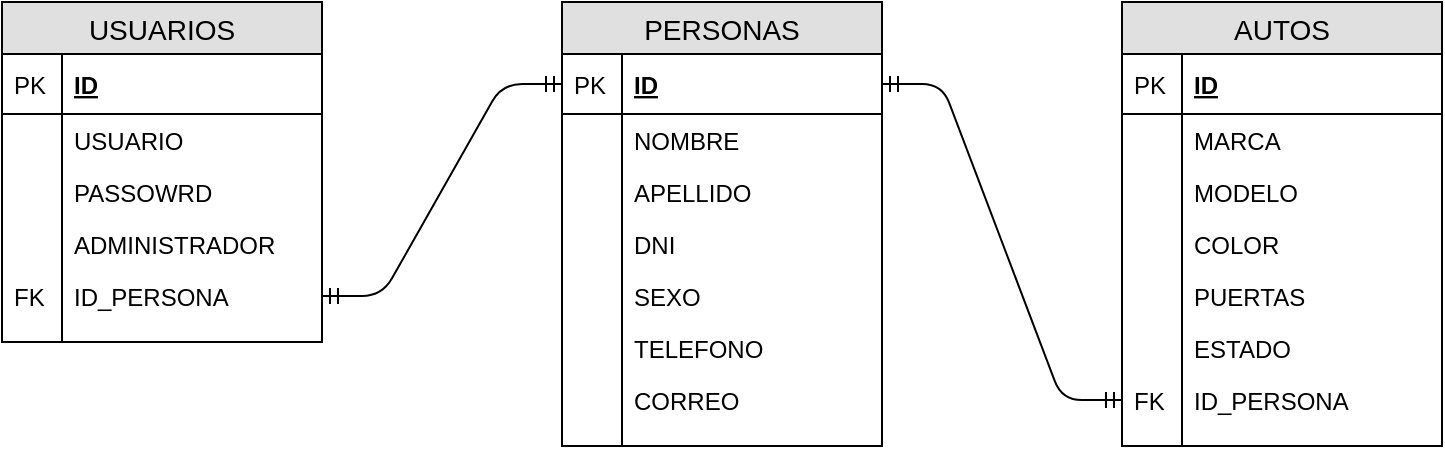 <mxfile version="12.1.5" type="device" pages="1"><diagram id="52CsqTG8Vrm4MDr96O5A" name="Page-1"><mxGraphModel dx="786" dy="421" grid="1" gridSize="10" guides="1" tooltips="1" connect="1" arrows="1" fold="1" page="1" pageScale="1" pageWidth="827" pageHeight="1169" math="0" shadow="0"><root><mxCell id="0"/><mxCell id="1" parent="0"/><mxCell id="v0djbF6AKImUdEYyFS6i-1" value="USUARIOS" style="swimlane;fontStyle=0;childLayout=stackLayout;horizontal=1;startSize=26;fillColor=#e0e0e0;horizontalStack=0;resizeParent=1;resizeParentMax=0;resizeLast=0;collapsible=1;marginBottom=0;swimlaneFillColor=#ffffff;align=center;fontSize=14;" vertex="1" parent="1"><mxGeometry x="40" y="40" width="160" height="170" as="geometry"/></mxCell><mxCell id="v0djbF6AKImUdEYyFS6i-2" value="ID" style="shape=partialRectangle;top=0;left=0;right=0;bottom=1;align=left;verticalAlign=middle;fillColor=none;spacingLeft=34;spacingRight=4;overflow=hidden;rotatable=0;points=[[0,0.5],[1,0.5]];portConstraint=eastwest;dropTarget=0;fontStyle=5;fontSize=12;" vertex="1" parent="v0djbF6AKImUdEYyFS6i-1"><mxGeometry y="26" width="160" height="30" as="geometry"/></mxCell><mxCell id="v0djbF6AKImUdEYyFS6i-3" value="PK" style="shape=partialRectangle;top=0;left=0;bottom=0;fillColor=none;align=left;verticalAlign=middle;spacingLeft=4;spacingRight=4;overflow=hidden;rotatable=0;points=[];portConstraint=eastwest;part=1;fontSize=12;" vertex="1" connectable="0" parent="v0djbF6AKImUdEYyFS6i-2"><mxGeometry width="30" height="30" as="geometry"/></mxCell><mxCell id="v0djbF6AKImUdEYyFS6i-4" value="USUARIO" style="shape=partialRectangle;top=0;left=0;right=0;bottom=0;align=left;verticalAlign=top;fillColor=none;spacingLeft=34;spacingRight=4;overflow=hidden;rotatable=0;points=[[0,0.5],[1,0.5]];portConstraint=eastwest;dropTarget=0;fontSize=12;" vertex="1" parent="v0djbF6AKImUdEYyFS6i-1"><mxGeometry y="56" width="160" height="26" as="geometry"/></mxCell><mxCell id="v0djbF6AKImUdEYyFS6i-5" value="" style="shape=partialRectangle;top=0;left=0;bottom=0;fillColor=none;align=left;verticalAlign=top;spacingLeft=4;spacingRight=4;overflow=hidden;rotatable=0;points=[];portConstraint=eastwest;part=1;fontSize=12;" vertex="1" connectable="0" parent="v0djbF6AKImUdEYyFS6i-4"><mxGeometry width="30" height="26" as="geometry"/></mxCell><mxCell id="v0djbF6AKImUdEYyFS6i-6" value="PASSOWRD" style="shape=partialRectangle;top=0;left=0;right=0;bottom=0;align=left;verticalAlign=top;fillColor=none;spacingLeft=34;spacingRight=4;overflow=hidden;rotatable=0;points=[[0,0.5],[1,0.5]];portConstraint=eastwest;dropTarget=0;fontSize=12;" vertex="1" parent="v0djbF6AKImUdEYyFS6i-1"><mxGeometry y="82" width="160" height="26" as="geometry"/></mxCell><mxCell id="v0djbF6AKImUdEYyFS6i-7" value="" style="shape=partialRectangle;top=0;left=0;bottom=0;fillColor=none;align=left;verticalAlign=top;spacingLeft=4;spacingRight=4;overflow=hidden;rotatable=0;points=[];portConstraint=eastwest;part=1;fontSize=12;" vertex="1" connectable="0" parent="v0djbF6AKImUdEYyFS6i-6"><mxGeometry width="30" height="26" as="geometry"/></mxCell><mxCell id="v0djbF6AKImUdEYyFS6i-8" value="ADMINISTRADOR" style="shape=partialRectangle;top=0;left=0;right=0;bottom=0;align=left;verticalAlign=top;fillColor=none;spacingLeft=34;spacingRight=4;overflow=hidden;rotatable=0;points=[[0,0.5],[1,0.5]];portConstraint=eastwest;dropTarget=0;fontSize=12;" vertex="1" parent="v0djbF6AKImUdEYyFS6i-1"><mxGeometry y="108" width="160" height="26" as="geometry"/></mxCell><mxCell id="v0djbF6AKImUdEYyFS6i-9" value="" style="shape=partialRectangle;top=0;left=0;bottom=0;fillColor=none;align=left;verticalAlign=top;spacingLeft=4;spacingRight=4;overflow=hidden;rotatable=0;points=[];portConstraint=eastwest;part=1;fontSize=12;" vertex="1" connectable="0" parent="v0djbF6AKImUdEYyFS6i-8"><mxGeometry width="30" height="26" as="geometry"/></mxCell><mxCell id="v0djbF6AKImUdEYyFS6i-25" value="ID_PERSONA" style="shape=partialRectangle;top=0;left=0;right=0;bottom=0;align=left;verticalAlign=top;fillColor=none;spacingLeft=34;spacingRight=4;overflow=hidden;rotatable=0;points=[[0,0.5],[1,0.5]];portConstraint=eastwest;dropTarget=0;fontSize=12;" vertex="1" parent="v0djbF6AKImUdEYyFS6i-1"><mxGeometry y="134" width="160" height="26" as="geometry"/></mxCell><mxCell id="v0djbF6AKImUdEYyFS6i-26" value="FK" style="shape=partialRectangle;top=0;left=0;bottom=0;fillColor=none;align=left;verticalAlign=top;spacingLeft=4;spacingRight=4;overflow=hidden;rotatable=0;points=[];portConstraint=eastwest;part=1;fontSize=12;" vertex="1" connectable="0" parent="v0djbF6AKImUdEYyFS6i-25"><mxGeometry width="30" height="26" as="geometry"/></mxCell><mxCell id="v0djbF6AKImUdEYyFS6i-10" value="" style="shape=partialRectangle;top=0;left=0;right=0;bottom=0;align=left;verticalAlign=top;fillColor=none;spacingLeft=34;spacingRight=4;overflow=hidden;rotatable=0;points=[[0,0.5],[1,0.5]];portConstraint=eastwest;dropTarget=0;fontSize=12;" vertex="1" parent="v0djbF6AKImUdEYyFS6i-1"><mxGeometry y="160" width="160" height="10" as="geometry"/></mxCell><mxCell id="v0djbF6AKImUdEYyFS6i-11" value="" style="shape=partialRectangle;top=0;left=0;bottom=0;fillColor=none;align=left;verticalAlign=top;spacingLeft=4;spacingRight=4;overflow=hidden;rotatable=0;points=[];portConstraint=eastwest;part=1;fontSize=12;" vertex="1" connectable="0" parent="v0djbF6AKImUdEYyFS6i-10"><mxGeometry width="30" height="10" as="geometry"/></mxCell><mxCell id="v0djbF6AKImUdEYyFS6i-12" value="PERSONAS" style="swimlane;fontStyle=0;childLayout=stackLayout;horizontal=1;startSize=26;fillColor=#e0e0e0;horizontalStack=0;resizeParent=1;resizeParentMax=0;resizeLast=0;collapsible=1;marginBottom=0;swimlaneFillColor=#ffffff;align=center;fontSize=14;" vertex="1" parent="1"><mxGeometry x="320" y="40" width="160" height="222" as="geometry"/></mxCell><mxCell id="v0djbF6AKImUdEYyFS6i-13" value="ID" style="shape=partialRectangle;top=0;left=0;right=0;bottom=1;align=left;verticalAlign=middle;fillColor=none;spacingLeft=34;spacingRight=4;overflow=hidden;rotatable=0;points=[[0,0.5],[1,0.5]];portConstraint=eastwest;dropTarget=0;fontStyle=5;fontSize=12;" vertex="1" parent="v0djbF6AKImUdEYyFS6i-12"><mxGeometry y="26" width="160" height="30" as="geometry"/></mxCell><mxCell id="v0djbF6AKImUdEYyFS6i-14" value="PK" style="shape=partialRectangle;top=0;left=0;bottom=0;fillColor=none;align=left;verticalAlign=middle;spacingLeft=4;spacingRight=4;overflow=hidden;rotatable=0;points=[];portConstraint=eastwest;part=1;fontSize=12;" vertex="1" connectable="0" parent="v0djbF6AKImUdEYyFS6i-13"><mxGeometry width="30" height="30" as="geometry"/></mxCell><mxCell id="v0djbF6AKImUdEYyFS6i-15" value="NOMBRE" style="shape=partialRectangle;top=0;left=0;right=0;bottom=0;align=left;verticalAlign=top;fillColor=none;spacingLeft=34;spacingRight=4;overflow=hidden;rotatable=0;points=[[0,0.5],[1,0.5]];portConstraint=eastwest;dropTarget=0;fontSize=12;" vertex="1" parent="v0djbF6AKImUdEYyFS6i-12"><mxGeometry y="56" width="160" height="26" as="geometry"/></mxCell><mxCell id="v0djbF6AKImUdEYyFS6i-16" value="" style="shape=partialRectangle;top=0;left=0;bottom=0;fillColor=none;align=left;verticalAlign=top;spacingLeft=4;spacingRight=4;overflow=hidden;rotatable=0;points=[];portConstraint=eastwest;part=1;fontSize=12;" vertex="1" connectable="0" parent="v0djbF6AKImUdEYyFS6i-15"><mxGeometry width="30" height="26" as="geometry"/></mxCell><mxCell id="v0djbF6AKImUdEYyFS6i-17" value="APELLIDO" style="shape=partialRectangle;top=0;left=0;right=0;bottom=0;align=left;verticalAlign=top;fillColor=none;spacingLeft=34;spacingRight=4;overflow=hidden;rotatable=0;points=[[0,0.5],[1,0.5]];portConstraint=eastwest;dropTarget=0;fontSize=12;" vertex="1" parent="v0djbF6AKImUdEYyFS6i-12"><mxGeometry y="82" width="160" height="26" as="geometry"/></mxCell><mxCell id="v0djbF6AKImUdEYyFS6i-18" value="" style="shape=partialRectangle;top=0;left=0;bottom=0;fillColor=none;align=left;verticalAlign=top;spacingLeft=4;spacingRight=4;overflow=hidden;rotatable=0;points=[];portConstraint=eastwest;part=1;fontSize=12;" vertex="1" connectable="0" parent="v0djbF6AKImUdEYyFS6i-17"><mxGeometry width="30" height="26" as="geometry"/></mxCell><mxCell id="v0djbF6AKImUdEYyFS6i-19" value="DNI" style="shape=partialRectangle;top=0;left=0;right=0;bottom=0;align=left;verticalAlign=top;fillColor=none;spacingLeft=34;spacingRight=4;overflow=hidden;rotatable=0;points=[[0,0.5],[1,0.5]];portConstraint=eastwest;dropTarget=0;fontSize=12;" vertex="1" parent="v0djbF6AKImUdEYyFS6i-12"><mxGeometry y="108" width="160" height="26" as="geometry"/></mxCell><mxCell id="v0djbF6AKImUdEYyFS6i-20" value="" style="shape=partialRectangle;top=0;left=0;bottom=0;fillColor=none;align=left;verticalAlign=top;spacingLeft=4;spacingRight=4;overflow=hidden;rotatable=0;points=[];portConstraint=eastwest;part=1;fontSize=12;" vertex="1" connectable="0" parent="v0djbF6AKImUdEYyFS6i-19"><mxGeometry width="30" height="26" as="geometry"/></mxCell><mxCell id="v0djbF6AKImUdEYyFS6i-23" value="SEXO" style="shape=partialRectangle;top=0;left=0;right=0;bottom=0;align=left;verticalAlign=top;fillColor=none;spacingLeft=34;spacingRight=4;overflow=hidden;rotatable=0;points=[[0,0.5],[1,0.5]];portConstraint=eastwest;dropTarget=0;fontSize=12;" vertex="1" parent="v0djbF6AKImUdEYyFS6i-12"><mxGeometry y="134" width="160" height="26" as="geometry"/></mxCell><mxCell id="v0djbF6AKImUdEYyFS6i-24" value="" style="shape=partialRectangle;top=0;left=0;bottom=0;fillColor=none;align=left;verticalAlign=top;spacingLeft=4;spacingRight=4;overflow=hidden;rotatable=0;points=[];portConstraint=eastwest;part=1;fontSize=12;" vertex="1" connectable="0" parent="v0djbF6AKImUdEYyFS6i-23"><mxGeometry width="30" height="26" as="geometry"/></mxCell><mxCell id="v0djbF6AKImUdEYyFS6i-27" value="TELEFONO" style="shape=partialRectangle;top=0;left=0;right=0;bottom=0;align=left;verticalAlign=top;fillColor=none;spacingLeft=34;spacingRight=4;overflow=hidden;rotatable=0;points=[[0,0.5],[1,0.5]];portConstraint=eastwest;dropTarget=0;fontSize=12;" vertex="1" parent="v0djbF6AKImUdEYyFS6i-12"><mxGeometry y="160" width="160" height="26" as="geometry"/></mxCell><mxCell id="v0djbF6AKImUdEYyFS6i-28" value="" style="shape=partialRectangle;top=0;left=0;bottom=0;fillColor=none;align=left;verticalAlign=top;spacingLeft=4;spacingRight=4;overflow=hidden;rotatable=0;points=[];portConstraint=eastwest;part=1;fontSize=12;" vertex="1" connectable="0" parent="v0djbF6AKImUdEYyFS6i-27"><mxGeometry width="30" height="26" as="geometry"/></mxCell><mxCell id="v0djbF6AKImUdEYyFS6i-29" value="CORREO" style="shape=partialRectangle;top=0;left=0;right=0;bottom=0;align=left;verticalAlign=top;fillColor=none;spacingLeft=34;spacingRight=4;overflow=hidden;rotatable=0;points=[[0,0.5],[1,0.5]];portConstraint=eastwest;dropTarget=0;fontSize=12;" vertex="1" parent="v0djbF6AKImUdEYyFS6i-12"><mxGeometry y="186" width="160" height="26" as="geometry"/></mxCell><mxCell id="v0djbF6AKImUdEYyFS6i-30" value="" style="shape=partialRectangle;top=0;left=0;bottom=0;fillColor=none;align=left;verticalAlign=top;spacingLeft=4;spacingRight=4;overflow=hidden;rotatable=0;points=[];portConstraint=eastwest;part=1;fontSize=12;" vertex="1" connectable="0" parent="v0djbF6AKImUdEYyFS6i-29"><mxGeometry width="30" height="26" as="geometry"/></mxCell><mxCell id="v0djbF6AKImUdEYyFS6i-21" value="" style="shape=partialRectangle;top=0;left=0;right=0;bottom=0;align=left;verticalAlign=top;fillColor=none;spacingLeft=34;spacingRight=4;overflow=hidden;rotatable=0;points=[[0,0.5],[1,0.5]];portConstraint=eastwest;dropTarget=0;fontSize=12;" vertex="1" parent="v0djbF6AKImUdEYyFS6i-12"><mxGeometry y="212" width="160" height="10" as="geometry"/></mxCell><mxCell id="v0djbF6AKImUdEYyFS6i-22" value="" style="shape=partialRectangle;top=0;left=0;bottom=0;fillColor=none;align=left;verticalAlign=top;spacingLeft=4;spacingRight=4;overflow=hidden;rotatable=0;points=[];portConstraint=eastwest;part=1;fontSize=12;" vertex="1" connectable="0" parent="v0djbF6AKImUdEYyFS6i-21"><mxGeometry width="30" height="10" as="geometry"/></mxCell><mxCell id="v0djbF6AKImUdEYyFS6i-31" value="" style="edgeStyle=entityRelationEdgeStyle;fontSize=12;html=1;endArrow=ERmandOne;startArrow=ERmandOne;exitX=1;exitY=0.5;exitDx=0;exitDy=0;entryX=0;entryY=0.5;entryDx=0;entryDy=0;" edge="1" parent="1" source="v0djbF6AKImUdEYyFS6i-25" target="v0djbF6AKImUdEYyFS6i-13"><mxGeometry width="100" height="100" relative="1" as="geometry"><mxPoint x="110" y="410" as="sourcePoint"/><mxPoint x="210" y="310" as="targetPoint"/></mxGeometry></mxCell><mxCell id="v0djbF6AKImUdEYyFS6i-32" value="AUTOS" style="swimlane;fontStyle=0;childLayout=stackLayout;horizontal=1;startSize=26;fillColor=#e0e0e0;horizontalStack=0;resizeParent=1;resizeParentMax=0;resizeLast=0;collapsible=1;marginBottom=0;swimlaneFillColor=#ffffff;align=center;fontSize=14;" vertex="1" parent="1"><mxGeometry x="600" y="40" width="160" height="222" as="geometry"/></mxCell><mxCell id="v0djbF6AKImUdEYyFS6i-33" value="ID" style="shape=partialRectangle;top=0;left=0;right=0;bottom=1;align=left;verticalAlign=middle;fillColor=none;spacingLeft=34;spacingRight=4;overflow=hidden;rotatable=0;points=[[0,0.5],[1,0.5]];portConstraint=eastwest;dropTarget=0;fontStyle=5;fontSize=12;" vertex="1" parent="v0djbF6AKImUdEYyFS6i-32"><mxGeometry y="26" width="160" height="30" as="geometry"/></mxCell><mxCell id="v0djbF6AKImUdEYyFS6i-34" value="PK" style="shape=partialRectangle;top=0;left=0;bottom=0;fillColor=none;align=left;verticalAlign=middle;spacingLeft=4;spacingRight=4;overflow=hidden;rotatable=0;points=[];portConstraint=eastwest;part=1;fontSize=12;" vertex="1" connectable="0" parent="v0djbF6AKImUdEYyFS6i-33"><mxGeometry width="30" height="30" as="geometry"/></mxCell><mxCell id="v0djbF6AKImUdEYyFS6i-35" value="MARCA" style="shape=partialRectangle;top=0;left=0;right=0;bottom=0;align=left;verticalAlign=top;fillColor=none;spacingLeft=34;spacingRight=4;overflow=hidden;rotatable=0;points=[[0,0.5],[1,0.5]];portConstraint=eastwest;dropTarget=0;fontSize=12;" vertex="1" parent="v0djbF6AKImUdEYyFS6i-32"><mxGeometry y="56" width="160" height="26" as="geometry"/></mxCell><mxCell id="v0djbF6AKImUdEYyFS6i-36" value="" style="shape=partialRectangle;top=0;left=0;bottom=0;fillColor=none;align=left;verticalAlign=top;spacingLeft=4;spacingRight=4;overflow=hidden;rotatable=0;points=[];portConstraint=eastwest;part=1;fontSize=12;" vertex="1" connectable="0" parent="v0djbF6AKImUdEYyFS6i-35"><mxGeometry width="30" height="26" as="geometry"/></mxCell><mxCell id="v0djbF6AKImUdEYyFS6i-37" value="MODELO" style="shape=partialRectangle;top=0;left=0;right=0;bottom=0;align=left;verticalAlign=top;fillColor=none;spacingLeft=34;spacingRight=4;overflow=hidden;rotatable=0;points=[[0,0.5],[1,0.5]];portConstraint=eastwest;dropTarget=0;fontSize=12;" vertex="1" parent="v0djbF6AKImUdEYyFS6i-32"><mxGeometry y="82" width="160" height="26" as="geometry"/></mxCell><mxCell id="v0djbF6AKImUdEYyFS6i-38" value="" style="shape=partialRectangle;top=0;left=0;bottom=0;fillColor=none;align=left;verticalAlign=top;spacingLeft=4;spacingRight=4;overflow=hidden;rotatable=0;points=[];portConstraint=eastwest;part=1;fontSize=12;" vertex="1" connectable="0" parent="v0djbF6AKImUdEYyFS6i-37"><mxGeometry width="30" height="26" as="geometry"/></mxCell><mxCell id="v0djbF6AKImUdEYyFS6i-39" value="COLOR" style="shape=partialRectangle;top=0;left=0;right=0;bottom=0;align=left;verticalAlign=top;fillColor=none;spacingLeft=34;spacingRight=4;overflow=hidden;rotatable=0;points=[[0,0.5],[1,0.5]];portConstraint=eastwest;dropTarget=0;fontSize=12;" vertex="1" parent="v0djbF6AKImUdEYyFS6i-32"><mxGeometry y="108" width="160" height="26" as="geometry"/></mxCell><mxCell id="v0djbF6AKImUdEYyFS6i-40" value="" style="shape=partialRectangle;top=0;left=0;bottom=0;fillColor=none;align=left;verticalAlign=top;spacingLeft=4;spacingRight=4;overflow=hidden;rotatable=0;points=[];portConstraint=eastwest;part=1;fontSize=12;" vertex="1" connectable="0" parent="v0djbF6AKImUdEYyFS6i-39"><mxGeometry width="30" height="26" as="geometry"/></mxCell><mxCell id="v0djbF6AKImUdEYyFS6i-43" value="PUERTAS" style="shape=partialRectangle;top=0;left=0;right=0;bottom=0;align=left;verticalAlign=top;fillColor=none;spacingLeft=34;spacingRight=4;overflow=hidden;rotatable=0;points=[[0,0.5],[1,0.5]];portConstraint=eastwest;dropTarget=0;fontSize=12;" vertex="1" parent="v0djbF6AKImUdEYyFS6i-32"><mxGeometry y="134" width="160" height="26" as="geometry"/></mxCell><mxCell id="v0djbF6AKImUdEYyFS6i-44" value="" style="shape=partialRectangle;top=0;left=0;bottom=0;fillColor=none;align=left;verticalAlign=top;spacingLeft=4;spacingRight=4;overflow=hidden;rotatable=0;points=[];portConstraint=eastwest;part=1;fontSize=12;" vertex="1" connectable="0" parent="v0djbF6AKImUdEYyFS6i-43"><mxGeometry width="30" height="26" as="geometry"/></mxCell><mxCell id="v0djbF6AKImUdEYyFS6i-45" value="ESTADO" style="shape=partialRectangle;top=0;left=0;right=0;bottom=0;align=left;verticalAlign=top;fillColor=none;spacingLeft=34;spacingRight=4;overflow=hidden;rotatable=0;points=[[0,0.5],[1,0.5]];portConstraint=eastwest;dropTarget=0;fontSize=12;" vertex="1" parent="v0djbF6AKImUdEYyFS6i-32"><mxGeometry y="160" width="160" height="26" as="geometry"/></mxCell><mxCell id="v0djbF6AKImUdEYyFS6i-46" value="" style="shape=partialRectangle;top=0;left=0;bottom=0;fillColor=none;align=left;verticalAlign=top;spacingLeft=4;spacingRight=4;overflow=hidden;rotatable=0;points=[];portConstraint=eastwest;part=1;fontSize=12;" vertex="1" connectable="0" parent="v0djbF6AKImUdEYyFS6i-45"><mxGeometry width="30" height="26" as="geometry"/></mxCell><mxCell id="v0djbF6AKImUdEYyFS6i-48" value="ID_PERSONA" style="shape=partialRectangle;top=0;left=0;right=0;bottom=0;align=left;verticalAlign=top;fillColor=none;spacingLeft=34;spacingRight=4;overflow=hidden;rotatable=0;points=[[0,0.5],[1,0.5]];portConstraint=eastwest;dropTarget=0;fontSize=12;" vertex="1" parent="v0djbF6AKImUdEYyFS6i-32"><mxGeometry y="186" width="160" height="26" as="geometry"/></mxCell><mxCell id="v0djbF6AKImUdEYyFS6i-49" value="FK" style="shape=partialRectangle;top=0;left=0;bottom=0;fillColor=none;align=left;verticalAlign=top;spacingLeft=4;spacingRight=4;overflow=hidden;rotatable=0;points=[];portConstraint=eastwest;part=1;fontSize=12;" vertex="1" connectable="0" parent="v0djbF6AKImUdEYyFS6i-48"><mxGeometry width="30" height="26" as="geometry"/></mxCell><mxCell id="v0djbF6AKImUdEYyFS6i-41" value="" style="shape=partialRectangle;top=0;left=0;right=0;bottom=0;align=left;verticalAlign=top;fillColor=none;spacingLeft=34;spacingRight=4;overflow=hidden;rotatable=0;points=[[0,0.5],[1,0.5]];portConstraint=eastwest;dropTarget=0;fontSize=12;" vertex="1" parent="v0djbF6AKImUdEYyFS6i-32"><mxGeometry y="212" width="160" height="10" as="geometry"/></mxCell><mxCell id="v0djbF6AKImUdEYyFS6i-42" value="" style="shape=partialRectangle;top=0;left=0;bottom=0;fillColor=none;align=left;verticalAlign=top;spacingLeft=4;spacingRight=4;overflow=hidden;rotatable=0;points=[];portConstraint=eastwest;part=1;fontSize=12;" vertex="1" connectable="0" parent="v0djbF6AKImUdEYyFS6i-41"><mxGeometry width="30" height="10" as="geometry"/></mxCell><mxCell id="v0djbF6AKImUdEYyFS6i-50" value="" style="edgeStyle=entityRelationEdgeStyle;fontSize=12;html=1;endArrow=ERmandOne;startArrow=ERmandOne;entryX=0;entryY=0.5;entryDx=0;entryDy=0;exitX=1;exitY=0.5;exitDx=0;exitDy=0;" edge="1" parent="1" source="v0djbF6AKImUdEYyFS6i-13" target="v0djbF6AKImUdEYyFS6i-48"><mxGeometry width="100" height="100" relative="1" as="geometry"><mxPoint x="470" y="410" as="sourcePoint"/><mxPoint x="570" y="310" as="targetPoint"/></mxGeometry></mxCell></root></mxGraphModel></diagram></mxfile>